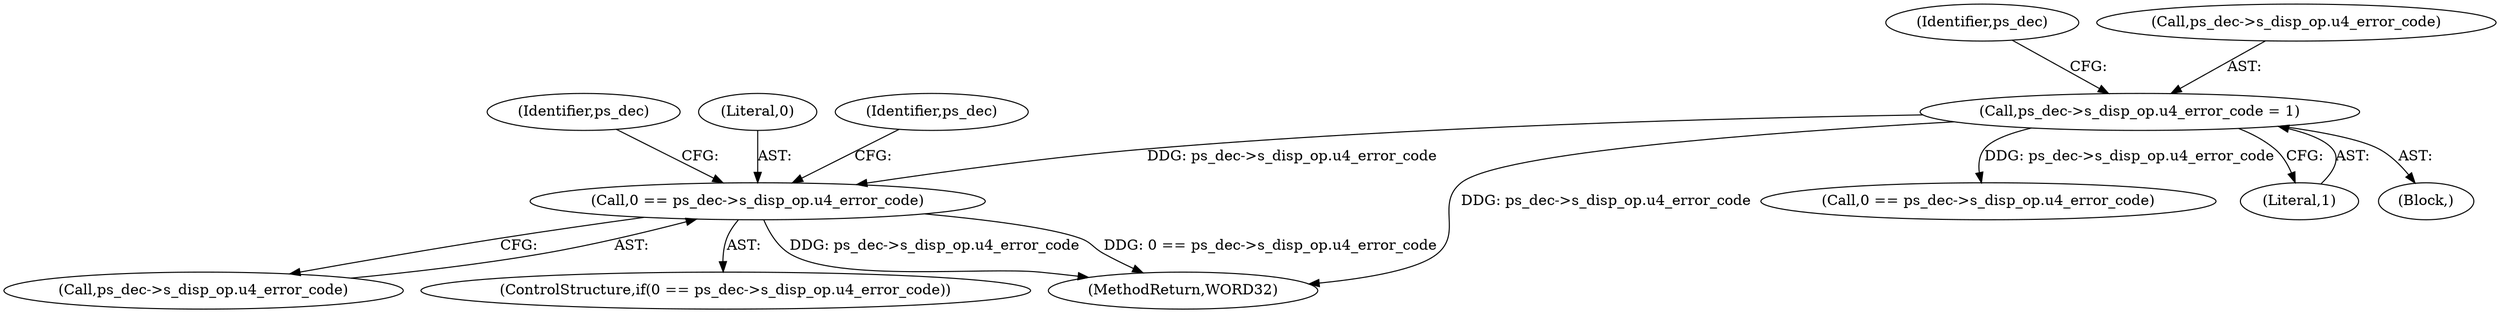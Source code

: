 digraph "0_Android_7554755536019e439433c515eeb44e701fb3bfb2@pointer" {
"1001991" [label="(Call,0 == ps_dec->s_disp_op.u4_error_code)"];
"1000342" [label="(Call,ps_dec->s_disp_op.u4_error_code = 1)"];
"1000723" [label="(Call,0 == ps_dec->s_disp_op.u4_error_code)"];
"1001991" [label="(Call,0 == ps_dec->s_disp_op.u4_error_code)"];
"1002001" [label="(Identifier,ps_dec)"];
"1000348" [label="(Literal,1)"];
"1001993" [label="(Call,ps_dec->s_disp_op.u4_error_code)"];
"1000351" [label="(Identifier,ps_dec)"];
"1000342" [label="(Call,ps_dec->s_disp_op.u4_error_code = 1)"];
"1001992" [label="(Literal,0)"];
"1002010" [label="(Identifier,ps_dec)"];
"1000151" [label="(Block,)"];
"1001990" [label="(ControlStructure,if(0 == ps_dec->s_disp_op.u4_error_code))"];
"1002129" [label="(MethodReturn,WORD32)"];
"1000343" [label="(Call,ps_dec->s_disp_op.u4_error_code)"];
"1001991" -> "1001990"  [label="AST: "];
"1001991" -> "1001993"  [label="CFG: "];
"1001992" -> "1001991"  [label="AST: "];
"1001993" -> "1001991"  [label="AST: "];
"1002001" -> "1001991"  [label="CFG: "];
"1002010" -> "1001991"  [label="CFG: "];
"1001991" -> "1002129"  [label="DDG: ps_dec->s_disp_op.u4_error_code"];
"1001991" -> "1002129"  [label="DDG: 0 == ps_dec->s_disp_op.u4_error_code"];
"1000342" -> "1001991"  [label="DDG: ps_dec->s_disp_op.u4_error_code"];
"1000342" -> "1000151"  [label="AST: "];
"1000342" -> "1000348"  [label="CFG: "];
"1000343" -> "1000342"  [label="AST: "];
"1000348" -> "1000342"  [label="AST: "];
"1000351" -> "1000342"  [label="CFG: "];
"1000342" -> "1002129"  [label="DDG: ps_dec->s_disp_op.u4_error_code"];
"1000342" -> "1000723"  [label="DDG: ps_dec->s_disp_op.u4_error_code"];
}
